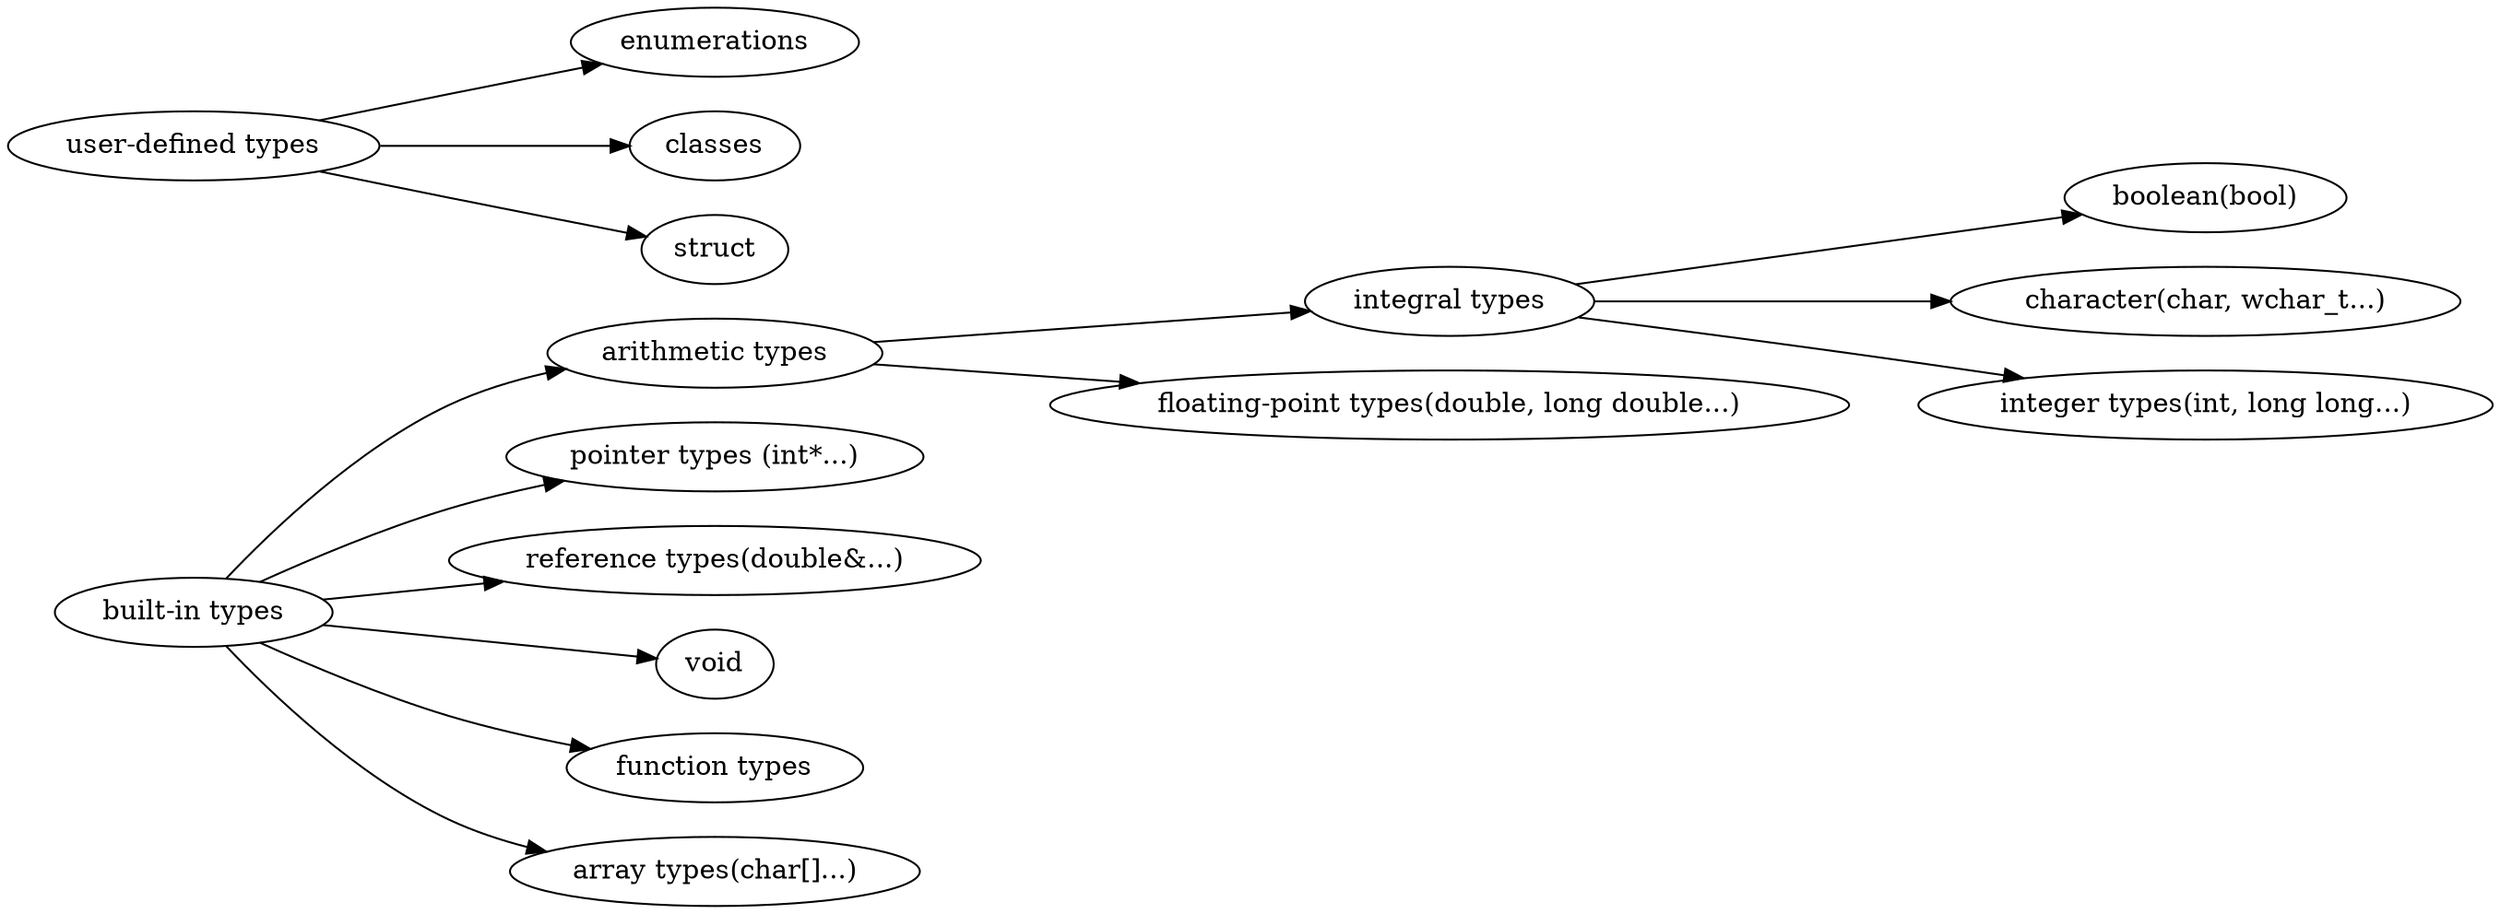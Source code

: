 
digraph G {
    rankdir=LR;
    
    "integral types" -> "boolean(bool)"
    "integral types" -> "character(char, wchar_t...)"
    "integral types" -> "integer types(int, long long...)"

    "arithmetic types" -> "integral types"
    "arithmetic types" -> "floating-point types(double, long double...)"

    "built-in types" -> "arithmetic types"
    "built-in types" -> "pointer types (int*...)"
    "built-in types" -> "reference types(double&...)"
    "built-in types" -> "void"
    "built-in types" -> "function types"
    "built-in types" -> "array types(char[]...)"

    "user-defined types" -> "enumerations"
    "user-defined types" -> "classes"
    "user-defined types" -> "struct"
}
